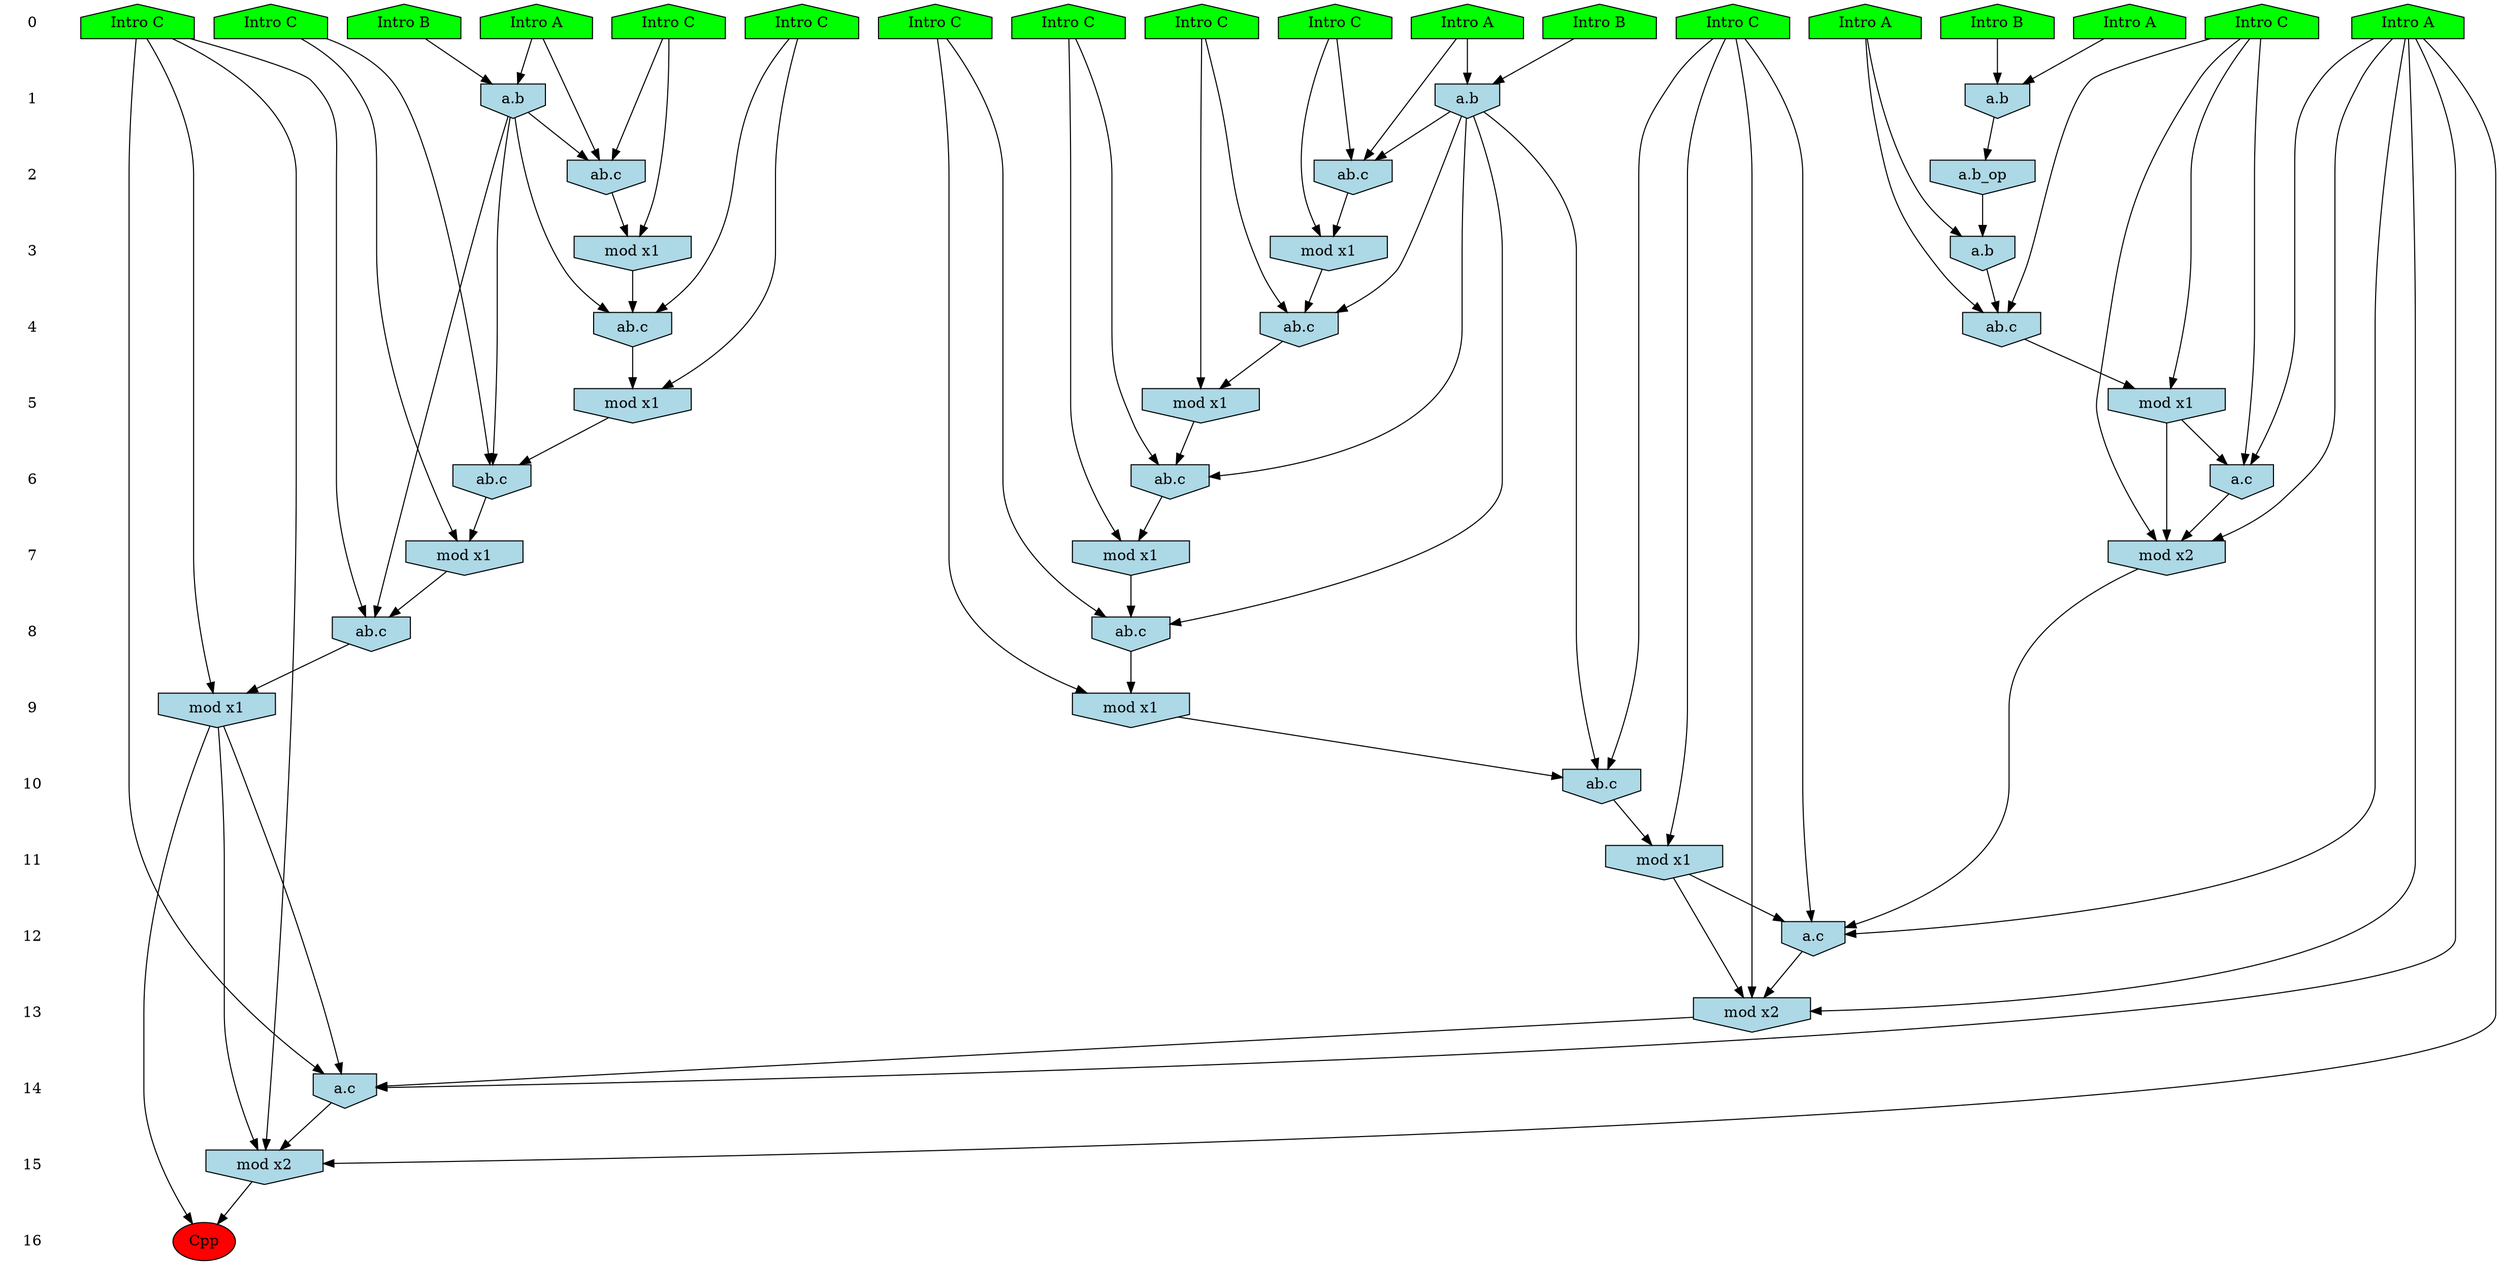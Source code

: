 /* Compression of 1 causal flows obtained in average at 1.773251E+01 t.u */
/* Compressed causal flows were: [3138] */
digraph G{
 ranksep=.5 ; 
{ rank = same ; "0" [shape=plaintext] ; node_1 [label ="Intro A", shape=house, style=filled, fillcolor=green] ;
node_2 [label ="Intro B", shape=house, style=filled, fillcolor=green] ;
node_3 [label ="Intro A", shape=house, style=filled, fillcolor=green] ;
node_4 [label ="Intro B", shape=house, style=filled, fillcolor=green] ;
node_5 [label ="Intro A", shape=house, style=filled, fillcolor=green] ;
node_6 [label ="Intro B", shape=house, style=filled, fillcolor=green] ;
node_7 [label ="Intro A", shape=house, style=filled, fillcolor=green] ;
node_8 [label ="Intro A", shape=house, style=filled, fillcolor=green] ;
node_9 [label ="Intro C", shape=house, style=filled, fillcolor=green] ;
node_10 [label ="Intro C", shape=house, style=filled, fillcolor=green] ;
node_11 [label ="Intro C", shape=house, style=filled, fillcolor=green] ;
node_12 [label ="Intro C", shape=house, style=filled, fillcolor=green] ;
node_13 [label ="Intro C", shape=house, style=filled, fillcolor=green] ;
node_14 [label ="Intro C", shape=house, style=filled, fillcolor=green] ;
node_15 [label ="Intro C", shape=house, style=filled, fillcolor=green] ;
node_16 [label ="Intro C", shape=house, style=filled, fillcolor=green] ;
node_17 [label ="Intro C", shape=house, style=filled, fillcolor=green] ;
node_18 [label ="Intro C", shape=house, style=filled, fillcolor=green] ;
}
{ rank = same ; "1" [shape=plaintext] ; node_19 [label="a.b", shape=invhouse, style=filled, fillcolor = lightblue] ;
node_20 [label="a.b", shape=invhouse, style=filled, fillcolor = lightblue] ;
node_33 [label="a.b", shape=invhouse, style=filled, fillcolor = lightblue] ;
}
{ rank = same ; "2" [shape=plaintext] ; node_21 [label="ab.c", shape=invhouse, style=filled, fillcolor = lightblue] ;
node_27 [label="a.b_op", shape=invhouse, style=filled, fillcolor = lightblue] ;
node_35 [label="ab.c", shape=invhouse, style=filled, fillcolor = lightblue] ;
}
{ rank = same ; "3" [shape=plaintext] ; node_22 [label="mod x1", shape=invhouse, style=filled, fillcolor = lightblue] ;
node_32 [label="a.b", shape=invhouse, style=filled, fillcolor = lightblue] ;
node_36 [label="mod x1", shape=invhouse, style=filled, fillcolor = lightblue] ;
}
{ rank = same ; "4" [shape=plaintext] ; node_23 [label="ab.c", shape=invhouse, style=filled, fillcolor = lightblue] ;
node_34 [label="ab.c", shape=invhouse, style=filled, fillcolor = lightblue] ;
node_38 [label="ab.c", shape=invhouse, style=filled, fillcolor = lightblue] ;
}
{ rank = same ; "5" [shape=plaintext] ; node_24 [label="mod x1", shape=invhouse, style=filled, fillcolor = lightblue] ;
node_37 [label="mod x1", shape=invhouse, style=filled, fillcolor = lightblue] ;
node_39 [label="mod x1", shape=invhouse, style=filled, fillcolor = lightblue] ;
}
{ rank = same ; "6" [shape=plaintext] ; node_25 [label="ab.c", shape=invhouse, style=filled, fillcolor = lightblue] ;
node_40 [label="a.c", shape=invhouse, style=filled, fillcolor = lightblue] ;
node_44 [label="ab.c", shape=invhouse, style=filled, fillcolor = lightblue] ;
}
{ rank = same ; "7" [shape=plaintext] ; node_26 [label="mod x1", shape=invhouse, style=filled, fillcolor = lightblue] ;
node_41 [label="mod x2", shape=invhouse, style=filled, fillcolor = lightblue] ;
node_45 [label="mod x1", shape=invhouse, style=filled, fillcolor = lightblue] ;
}
{ rank = same ; "8" [shape=plaintext] ; node_28 [label="ab.c", shape=invhouse, style=filled, fillcolor = lightblue] ;
node_46 [label="ab.c", shape=invhouse, style=filled, fillcolor = lightblue] ;
}
{ rank = same ; "9" [shape=plaintext] ; node_29 [label="mod x1", shape=invhouse, style=filled, fillcolor = lightblue] ;
node_47 [label="mod x1", shape=invhouse, style=filled, fillcolor = lightblue] ;
}
{ rank = same ; "10" [shape=plaintext] ; node_30 [label="ab.c", shape=invhouse, style=filled, fillcolor = lightblue] ;
}
{ rank = same ; "11" [shape=plaintext] ; node_31 [label="mod x1", shape=invhouse, style=filled, fillcolor = lightblue] ;
}
{ rank = same ; "12" [shape=plaintext] ; node_42 [label="a.c", shape=invhouse, style=filled, fillcolor = lightblue] ;
}
{ rank = same ; "13" [shape=plaintext] ; node_43 [label="mod x2", shape=invhouse, style=filled, fillcolor = lightblue] ;
}
{ rank = same ; "14" [shape=plaintext] ; node_48 [label="a.c", shape=invhouse, style=filled, fillcolor = lightblue] ;
}
{ rank = same ; "15" [shape=plaintext] ; node_49 [label="mod x2", shape=invhouse, style=filled, fillcolor = lightblue] ;
}
{ rank = same ; "16" [shape=plaintext] ; node_50 [label ="Cpp", style=filled, fillcolor=red] ;
}
"0" -> "1" [style="invis"]; 
"1" -> "2" [style="invis"]; 
"2" -> "3" [style="invis"]; 
"3" -> "4" [style="invis"]; 
"4" -> "5" [style="invis"]; 
"5" -> "6" [style="invis"]; 
"6" -> "7" [style="invis"]; 
"7" -> "8" [style="invis"]; 
"8" -> "9" [style="invis"]; 
"9" -> "10" [style="invis"]; 
"10" -> "11" [style="invis"]; 
"11" -> "12" [style="invis"]; 
"12" -> "13" [style="invis"]; 
"13" -> "14" [style="invis"]; 
"14" -> "15" [style="invis"]; 
"15" -> "16" [style="invis"]; 
node_4 -> node_19
node_5 -> node_19
node_2 -> node_20
node_8 -> node_20
node_5 -> node_21
node_11 -> node_21
node_19 -> node_21
node_11 -> node_22
node_21 -> node_22
node_17 -> node_23
node_19 -> node_23
node_22 -> node_23
node_17 -> node_24
node_23 -> node_24
node_10 -> node_25
node_19 -> node_25
node_24 -> node_25
node_10 -> node_26
node_25 -> node_26
node_20 -> node_27
node_16 -> node_28
node_19 -> node_28
node_26 -> node_28
node_16 -> node_29
node_28 -> node_29
node_18 -> node_30
node_19 -> node_30
node_29 -> node_30
node_18 -> node_31
node_30 -> node_31
node_1 -> node_32
node_27 -> node_32
node_3 -> node_33
node_6 -> node_33
node_1 -> node_34
node_15 -> node_34
node_32 -> node_34
node_3 -> node_35
node_9 -> node_35
node_33 -> node_35
node_9 -> node_36
node_35 -> node_36
node_15 -> node_37
node_34 -> node_37
node_14 -> node_38
node_33 -> node_38
node_36 -> node_38
node_14 -> node_39
node_38 -> node_39
node_7 -> node_40
node_15 -> node_40
node_37 -> node_40
node_7 -> node_41
node_15 -> node_41
node_37 -> node_41
node_40 -> node_41
node_7 -> node_42
node_18 -> node_42
node_31 -> node_42
node_41 -> node_42
node_7 -> node_43
node_18 -> node_43
node_31 -> node_43
node_42 -> node_43
node_12 -> node_44
node_33 -> node_44
node_39 -> node_44
node_12 -> node_45
node_44 -> node_45
node_13 -> node_46
node_33 -> node_46
node_45 -> node_46
node_13 -> node_47
node_46 -> node_47
node_7 -> node_48
node_13 -> node_48
node_43 -> node_48
node_47 -> node_48
node_7 -> node_49
node_13 -> node_49
node_47 -> node_49
node_48 -> node_49
node_47 -> node_50
node_49 -> node_50
}
/*
 Dot generation time: 0.000209
*/